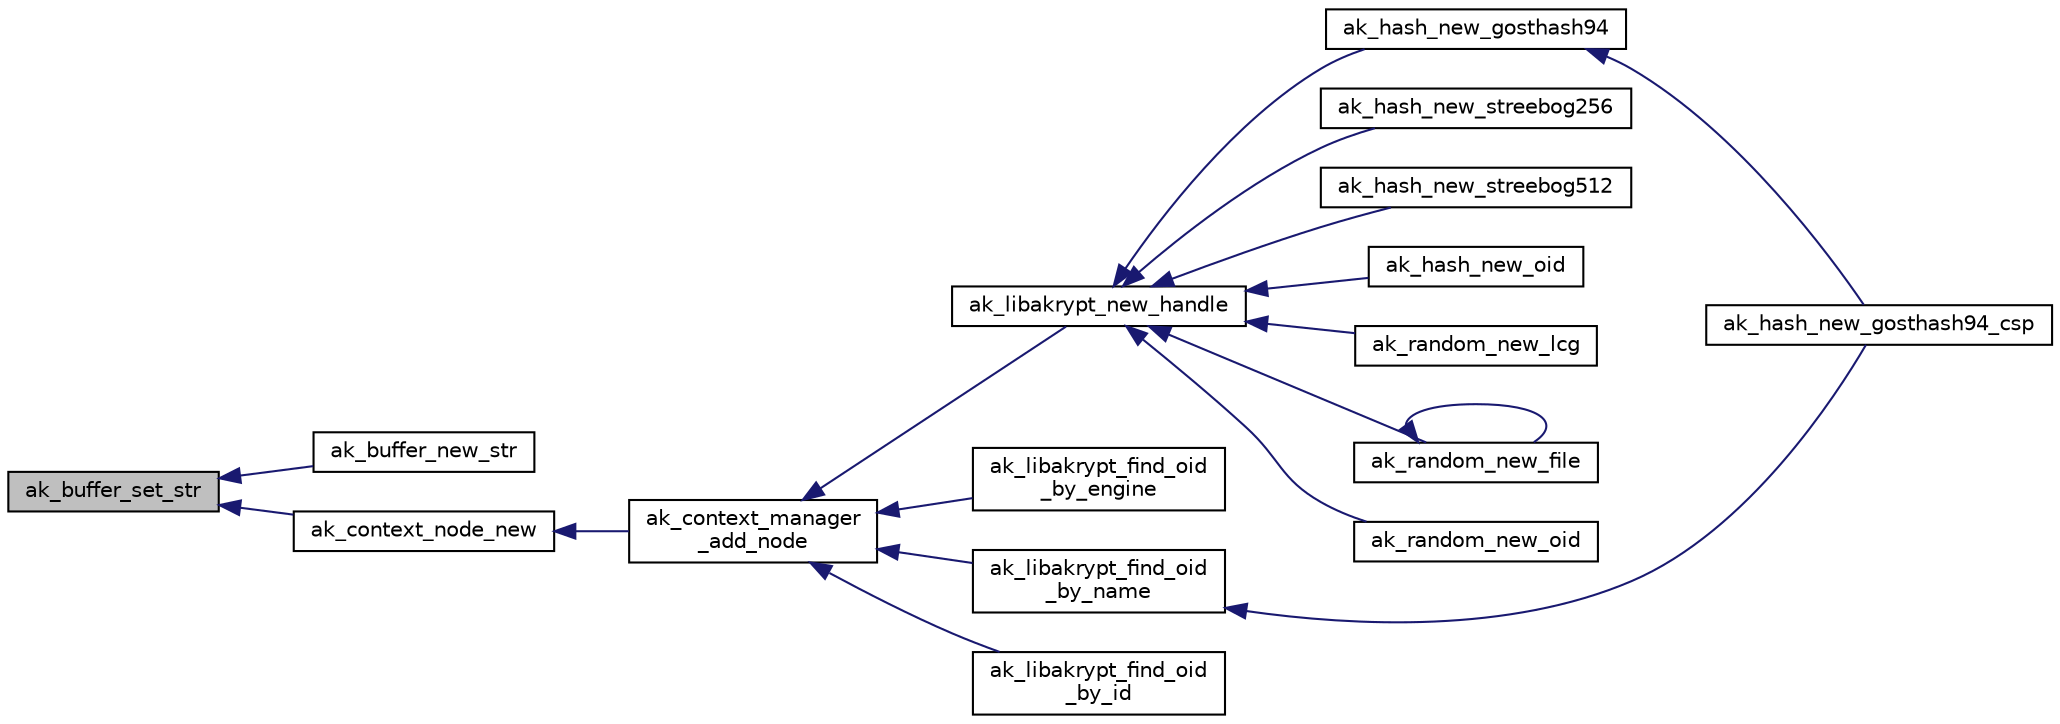 digraph "ak_buffer_set_str"
{
  edge [fontname="Helvetica",fontsize="10",labelfontname="Helvetica",labelfontsize="10"];
  node [fontname="Helvetica",fontsize="10",shape=record];
  rankdir="LR";
  Node1 [label="ak_buffer_set_str",height=0.2,width=0.4,color="black", fillcolor="grey75", style="filled", fontcolor="black"];
  Node1 -> Node2 [dir="back",color="midnightblue",fontsize="10",style="solid",fontname="Helvetica"];
  Node2 [label="ak_buffer_new_str",height=0.2,width=0.4,color="black", fillcolor="white", style="filled",URL="$libakrypt_8h.html#a63eb470afe260088805268971f843e11",tooltip="Создание буффера, содержащего строку символов, оканчивающуюся нулем. "];
  Node1 -> Node3 [dir="back",color="midnightblue",fontsize="10",style="solid",fontname="Helvetica"];
  Node3 [label="ak_context_node_new",height=0.2,width=0.4,color="black", fillcolor="white", style="filled",URL="$ak__context__manager_8h.html#a8b9e93e79a73358354464144a34f90c9",tooltip="Создание нового элемента структуры управления контекстами. "];
  Node3 -> Node4 [dir="back",color="midnightblue",fontsize="10",style="solid",fontname="Helvetica"];
  Node4 [label="ak_context_manager\l_add_node",height=0.2,width=0.4,color="black", fillcolor="white", style="filled",URL="$ak__context__manager_8h.html#a0aa33b4d24c303bd909dd6aa44b54ac2",tooltip="Добавление контекста в структуру управления контекстами. "];
  Node4 -> Node5 [dir="back",color="midnightblue",fontsize="10",style="solid",fontname="Helvetica"];
  Node5 [label="ak_libakrypt_new_handle",height=0.2,width=0.4,color="black", fillcolor="white", style="filled",URL="$ak__context__manager_8h.html#aa6464e4f6c2fb1e919c87a0dbbe909e2",tooltip="Помещение созданного объекта в глоюальную структуру управления контекстами. "];
  Node5 -> Node6 [dir="back",color="midnightblue",fontsize="10",style="solid",fontname="Helvetica"];
  Node6 [label="ak_hash_new_gosthash94",height=0.2,width=0.4,color="black", fillcolor="white", style="filled",URL="$libakrypt_8h.html#a9e050b9bdcf3fb28b7722b4509098f3f",tooltip="Создание дескриптора функции хеширования ГОСТ Р 34.11-94 с заданными таблицами замен. "];
  Node6 -> Node7 [dir="back",color="midnightblue",fontsize="10",style="solid",fontname="Helvetica"];
  Node7 [label="ak_hash_new_gosthash94_csp",height=0.2,width=0.4,color="black", fillcolor="white", style="filled",URL="$libakrypt_8h.html#ae57de30d80d6a08d239c23d437031e32",tooltip="Создание дескриптора функции хеширования ГОСТ Р 34.11-94 с таблицами замен из CSP. "];
  Node5 -> Node8 [dir="back",color="midnightblue",fontsize="10",style="solid",fontname="Helvetica"];
  Node8 [label="ak_hash_new_streebog256",height=0.2,width=0.4,color="black", fillcolor="white", style="filled",URL="$libakrypt_8h.html#a2c0085accdeb6a01fe58081123a6fd74",tooltip="Создание дескриптора функции хеширования ГОСТ Р 34.11-2012 (Стрибог256). "];
  Node5 -> Node9 [dir="back",color="midnightblue",fontsize="10",style="solid",fontname="Helvetica"];
  Node9 [label="ak_hash_new_streebog512",height=0.2,width=0.4,color="black", fillcolor="white", style="filled",URL="$libakrypt_8h.html#a40107ef7579f4d9b77b2cf13ea3e1da2",tooltip="Создание дескриптора функции хеширования ГОСТ Р 34.11-2012 (Стрибог512). "];
  Node5 -> Node10 [dir="back",color="midnightblue",fontsize="10",style="solid",fontname="Helvetica"];
  Node10 [label="ak_hash_new_oid",height=0.2,width=0.4,color="black", fillcolor="white", style="filled",URL="$libakrypt_8h.html#a91784c86b23cbe8aade153aef5641c8e",tooltip="Создание дескриптора функции хеширования по ее OID. "];
  Node5 -> Node11 [dir="back",color="midnightblue",fontsize="10",style="solid",fontname="Helvetica"];
  Node11 [label="ak_random_new_lcg",height=0.2,width=0.4,color="black", fillcolor="white", style="filled",URL="$libakrypt_8h.html#a2294d2dfd3fb33bbf629fa764a0f7819",tooltip="Создание дескриптора линейного конгруэнтного генератора. "];
  Node5 -> Node12 [dir="back",color="midnightblue",fontsize="10",style="solid",fontname="Helvetica"];
  Node12 [label="ak_random_new_file",height=0.2,width=0.4,color="black", fillcolor="white", style="filled",URL="$libakrypt_8h.html#a30e586cc4c2b6b90b06722ae8c4e5508",tooltip="Создание дескриптора генератора, предоставляющего доступ к заданному файлу с данными. "];
  Node12 -> Node12 [dir="back",color="midnightblue",fontsize="10",style="solid",fontname="Helvetica"];
  Node5 -> Node13 [dir="back",color="midnightblue",fontsize="10",style="solid",fontname="Helvetica"];
  Node13 [label="ak_random_new_oid",height=0.2,width=0.4,color="black", fillcolor="white", style="filled",URL="$libakrypt_8h.html#a183cd99424375cb3a91e98141615a64c",tooltip="Создание дескриптора генератора по его OID. "];
  Node4 -> Node14 [dir="back",color="midnightblue",fontsize="10",style="solid",fontname="Helvetica"];
  Node14 [label="ak_libakrypt_find_oid\l_by_engine",height=0.2,width=0.4,color="black", fillcolor="white", style="filled",URL="$libakrypt_8h.html#a3367c48b0513959fa508d7fd21be75c6",tooltip="Поиск OID по типу криптографического механизма. "];
  Node4 -> Node15 [dir="back",color="midnightblue",fontsize="10",style="solid",fontname="Helvetica"];
  Node15 [label="ak_libakrypt_find_oid\l_by_name",height=0.2,width=0.4,color="black", fillcolor="white", style="filled",URL="$libakrypt_8h.html#aba39c4dc2e3c59a0311351538ce0c6db",tooltip="Поиск OID его имени. "];
  Node15 -> Node7 [dir="back",color="midnightblue",fontsize="10",style="solid",fontname="Helvetica"];
  Node4 -> Node16 [dir="back",color="midnightblue",fontsize="10",style="solid",fontname="Helvetica"];
  Node16 [label="ak_libakrypt_find_oid\l_by_id",height=0.2,width=0.4,color="black", fillcolor="white", style="filled",URL="$libakrypt_8h.html#aa5220f70255c207f787fe0a6b3ea012f",tooltip="Поиск OID по его идентификатору (строке цифр, разделенных точками). "];
}
